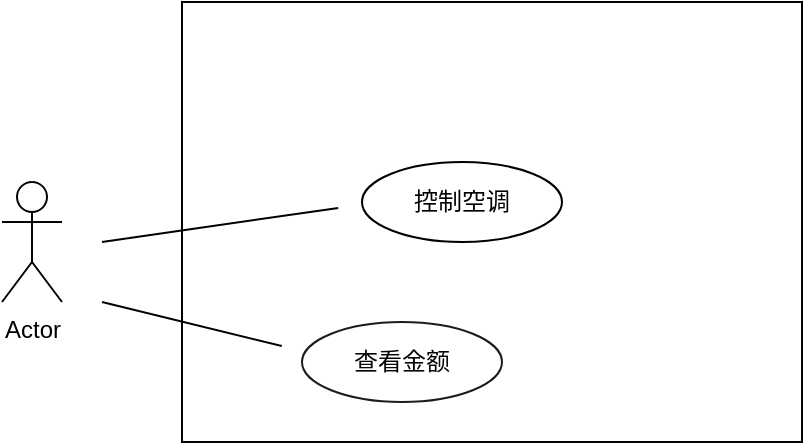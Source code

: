 <mxfile>
    <diagram id="mUjmWHGFQMiFrkBGvBQy" name="Page-1">
        <mxGraphModel dx="990" dy="575" grid="1" gridSize="10" guides="1" tooltips="1" connect="1" arrows="1" fold="1" page="1" pageScale="1" pageWidth="827" pageHeight="1169" background="#ffffff" math="0" shadow="0">
            <root>
                <mxCell id="0"/>
                <mxCell id="1" parent="0"/>
                <mxCell id="7" value="" style="rounded=0;whiteSpace=wrap;html=1;fillColor=#FFFFFF;strokeColor=#000000;" parent="1" vertex="1">
                    <mxGeometry x="210" y="260" width="310" height="220" as="geometry"/>
                </mxCell>
                <mxCell id="2" value="Actor" style="shape=umlActor;verticalLabelPosition=bottom;verticalAlign=top;html=1;outlineConnect=0;strokeColor=#050505;" parent="1" vertex="1">
                    <mxGeometry x="120" y="350" width="30" height="60" as="geometry"/>
                </mxCell>
                <mxCell id="5" value="控制空调" style="ellipse;whiteSpace=wrap;html=1;fontColor=#000000;strokeColor=#000000;fillColor=#FFFFFF;" parent="1" vertex="1">
                    <mxGeometry x="300" y="340" width="100" height="40" as="geometry"/>
                </mxCell>
                <mxCell id="6" value="查看金额" style="ellipse;whiteSpace=wrap;html=1;fillColor=#FFFFFF;strokeColor=#1C1C1C;fontColor=#050505;" parent="1" vertex="1">
                    <mxGeometry x="270" y="420" width="100" height="40" as="geometry"/>
                </mxCell>
                <mxCell id="12" value="" style="endArrow=none;html=1;entryX=0.252;entryY=0.468;entryDx=0;entryDy=0;entryPerimeter=0;strokeColor=#000000;" parent="1" target="7" edge="1">
                    <mxGeometry width="50" height="50" relative="1" as="geometry">
                        <mxPoint x="170" y="380" as="sourcePoint"/>
                        <mxPoint x="230" y="290" as="targetPoint"/>
                    </mxGeometry>
                </mxCell>
                <mxCell id="13" value="" style="endArrow=none;html=1;entryX=0.161;entryY=0.782;entryDx=0;entryDy=0;entryPerimeter=0;strokeColor=#000000;" parent="1" target="7" edge="1">
                    <mxGeometry width="50" height="50" relative="1" as="geometry">
                        <mxPoint x="170" y="410" as="sourcePoint"/>
                        <mxPoint x="210" y="335" as="targetPoint"/>
                    </mxGeometry>
                </mxCell>
            </root>
        </mxGraphModel>
    </diagram>
</mxfile>